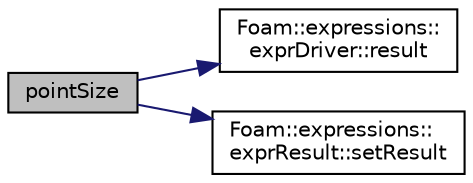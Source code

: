 digraph "pointSize"
{
  bgcolor="transparent";
  edge [fontname="Helvetica",fontsize="10",labelfontname="Helvetica",labelfontsize="10"];
  node [fontname="Helvetica",fontsize="10",shape=record];
  rankdir="LR";
  Node1 [label="pointSize",height=0.2,width=0.4,color="black", fillcolor="grey75", style="filled" fontcolor="black"];
  Node1 -> Node2 [color="midnightblue",fontsize="10",style="solid",fontname="Helvetica"];
  Node2 [label="Foam::expressions::\lexprDriver::result",height=0.2,width=0.4,color="black",URL="$classFoam_1_1expressions_1_1exprDriver.html#a1534c03b19dc37a7e95bf808e8182cb1",tooltip="Const access to expression result. "];
  Node1 -> Node3 [color="midnightblue",fontsize="10",style="solid",fontname="Helvetica"];
  Node3 [label="Foam::expressions::\lexprResult::setResult",height=0.2,width=0.4,color="black",URL="$classFoam_1_1expressions_1_1exprResult.html#a05d2a3f8773a467ef16ef3b3a83b5092",tooltip="Set result field, taking ownership of the pointer. "];
}
